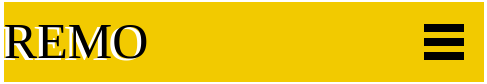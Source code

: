 <mxfile version="12.9.3" type="device"><diagram id="C2T0ONWH8BHSeuN9pVO6" name="Page-1"><mxGraphModel dx="460" dy="275" grid="1" gridSize="10" guides="1" tooltips="1" connect="1" arrows="1" fold="1" page="1" pageScale="1" pageWidth="1920" pageHeight="1200" math="0" shadow="0" extFonts="Anton^https://fonts.googleapis.com/css?family=Anton"><root><mxCell id="0"/><mxCell id="1" parent="0"/><mxCell id="zmNKWDa2dyOrCUPc_xSL-1" value="" style="rounded=0;whiteSpace=wrap;html=1;fillColor=#F2CA00;strokeColor=none;" vertex="1" parent="1"><mxGeometry x="760" y="200" width="240" height="40" as="geometry"/></mxCell><mxCell id="zmNKWDa2dyOrCUPc_xSL-4" value="" style="group;fontSize=25;" vertex="1" connectable="0" parent="1"><mxGeometry x="760" y="200" width="70" height="40" as="geometry"/></mxCell><mxCell id="zmNKWDa2dyOrCUPc_xSL-3" value="&lt;font style=&quot;font-size: 25px&quot;&gt;REMO&lt;/font&gt;" style="text;html=1;strokeColor=none;fillColor=none;align=center;verticalAlign=middle;whiteSpace=wrap;rounded=0;spacing=0;fontSize=14;fontFamily=Anton;fontColor=#FFFFFF;" vertex="1" parent="zmNKWDa2dyOrCUPc_xSL-4"><mxGeometry y="0.976" width="68.293" height="39.024" as="geometry"/></mxCell><mxCell id="zmNKWDa2dyOrCUPc_xSL-2" value="REMO" style="text;html=1;strokeColor=none;fillColor=none;align=center;verticalAlign=middle;whiteSpace=wrap;rounded=0;spacing=0;fontSize=25;fontFamily=Anton;" vertex="1" parent="zmNKWDa2dyOrCUPc_xSL-4"><mxGeometry x="1.707" y="-1" width="68.293" height="39.024" as="geometry"/></mxCell><mxCell id="zmNKWDa2dyOrCUPc_xSL-9" value="" style="group" vertex="1" connectable="0" parent="1"><mxGeometry x="970" y="213" width="20" height="14" as="geometry"/></mxCell><mxCell id="zmNKWDa2dyOrCUPc_xSL-5" value="" style="endArrow=none;html=1;fontFamily=Anton;fontSize=25;fontColor=#FFFFFF;strokeWidth=4;" edge="1" parent="zmNKWDa2dyOrCUPc_xSL-9"><mxGeometry width="50" height="50" relative="1" as="geometry"><mxPoint as="sourcePoint"/><mxPoint x="20" as="targetPoint"/></mxGeometry></mxCell><mxCell id="zmNKWDa2dyOrCUPc_xSL-6" value="" style="endArrow=none;html=1;fontFamily=Anton;fontSize=25;fontColor=#FFFFFF;strokeWidth=4;" edge="1" parent="zmNKWDa2dyOrCUPc_xSL-9"><mxGeometry width="50" height="50" relative="1" as="geometry"><mxPoint y="7" as="sourcePoint"/><mxPoint x="20" y="7" as="targetPoint"/></mxGeometry></mxCell><mxCell id="zmNKWDa2dyOrCUPc_xSL-7" value="" style="endArrow=none;html=1;fontFamily=Anton;fontSize=25;fontColor=#FFFFFF;strokeWidth=4;" edge="1" parent="zmNKWDa2dyOrCUPc_xSL-9"><mxGeometry width="50" height="50" relative="1" as="geometry"><mxPoint y="14" as="sourcePoint"/><mxPoint x="20" y="14" as="targetPoint"/></mxGeometry></mxCell></root></mxGraphModel></diagram></mxfile>